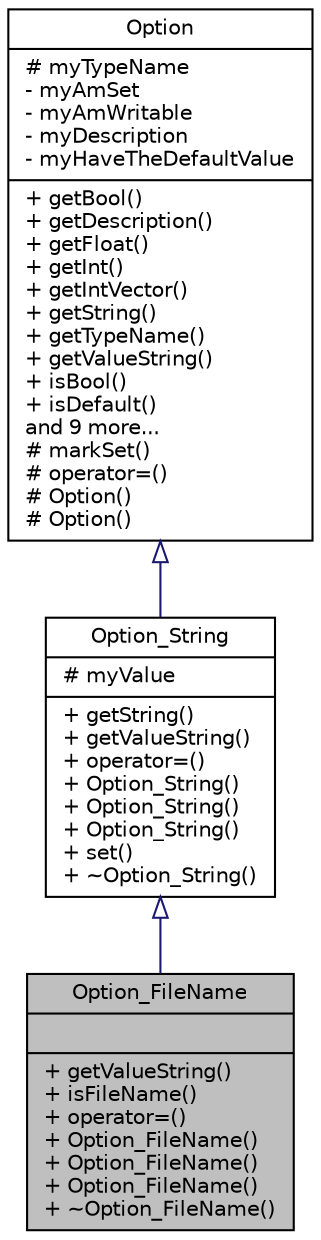 digraph "Option_FileName"
{
  edge [fontname="Helvetica",fontsize="10",labelfontname="Helvetica",labelfontsize="10"];
  node [fontname="Helvetica",fontsize="10",shape=record];
  Node3 [label="{Option_FileName\n||+ getValueString()\l+ isFileName()\l+ operator=()\l+ Option_FileName()\l+ Option_FileName()\l+ Option_FileName()\l+ ~Option_FileName()\l}",height=0.2,width=0.4,color="black", fillcolor="grey75", style="filled", fontcolor="black"];
  Node4 -> Node3 [dir="back",color="midnightblue",fontsize="10",style="solid",arrowtail="onormal",fontname="Helvetica"];
  Node4 [label="{Option_String\n|# myValue\l|+ getString()\l+ getValueString()\l+ operator=()\l+ Option_String()\l+ Option_String()\l+ Option_String()\l+ set()\l+ ~Option_String()\l}",height=0.2,width=0.4,color="black", fillcolor="white", style="filled",URL="$d9/d35/class_option___string.html"];
  Node5 -> Node4 [dir="back",color="midnightblue",fontsize="10",style="solid",arrowtail="onormal",fontname="Helvetica"];
  Node5 [label="{Option\n|# myTypeName\l- myAmSet\l- myAmWritable\l- myDescription\l- myHaveTheDefaultValue\l|+ getBool()\l+ getDescription()\l+ getFloat()\l+ getInt()\l+ getIntVector()\l+ getString()\l+ getTypeName()\l+ getValueString()\l+ isBool()\l+ isDefault()\land 9 more...\l# markSet()\l# operator=()\l# Option()\l# Option()\l}",height=0.2,width=0.4,color="black", fillcolor="white", style="filled",URL="$d4/d33/class_option.html",tooltip="A class representing a single program option. "];
}
